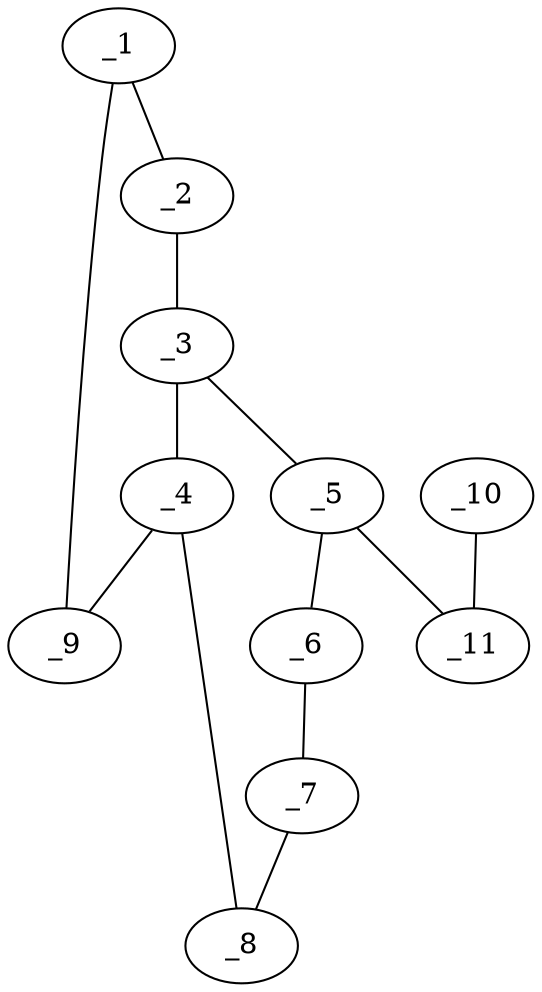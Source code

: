 graph molid690574 {
	_1	 [charge=0,
		chem=1,
		symbol="C  ",
		x="5.2709",
		y="-0.75"];
	_2	 [charge=0,
		chem=4,
		symbol="N  ",
		x="4.6831",
		y="0.059"];
	_1 -- _2	 [valence=2];
	_9	 [charge=0,
		chem=4,
		symbol="N  ",
		x="4.6831",
		y="-1.559"];
	_1 -- _9	 [valence=1];
	_3	 [charge=0,
		chem=1,
		symbol="C  ",
		x="3.7321",
		y="-0.25"];
	_2 -- _3	 [valence=1];
	_4	 [charge=0,
		chem=1,
		symbol="C  ",
		x="3.7321",
		y="-1.25"];
	_3 -- _4	 [valence=2];
	_5	 [charge=0,
		chem=1,
		symbol="C  ",
		x="2.866",
		y="0.25"];
	_3 -- _5	 [valence=1];
	_8	 [charge=0,
		chem=1,
		symbol="C  ",
		x="2.866",
		y="-1.75"];
	_4 -- _8	 [valence=1];
	_4 -- _9	 [valence=1];
	_6	 [charge=0,
		chem=4,
		symbol="N  ",
		x=2,
		y="-0.25"];
	_5 -- _6	 [valence=2];
	_11	 [charge=0,
		chem=4,
		symbol="N  ",
		x="2.866",
		y="1.25"];
	_5 -- _11	 [valence=1];
	_7	 [charge=0,
		chem=4,
		symbol="N  ",
		x=2,
		y="-1.25"];
	_6 -- _7	 [valence=1];
	_7 -- _8	 [valence=2];
	_10	 [charge=0,
		chem=4,
		symbol="N  ",
		x=2,
		y="1.75"];
	_10 -- _11	 [valence=1];
}

